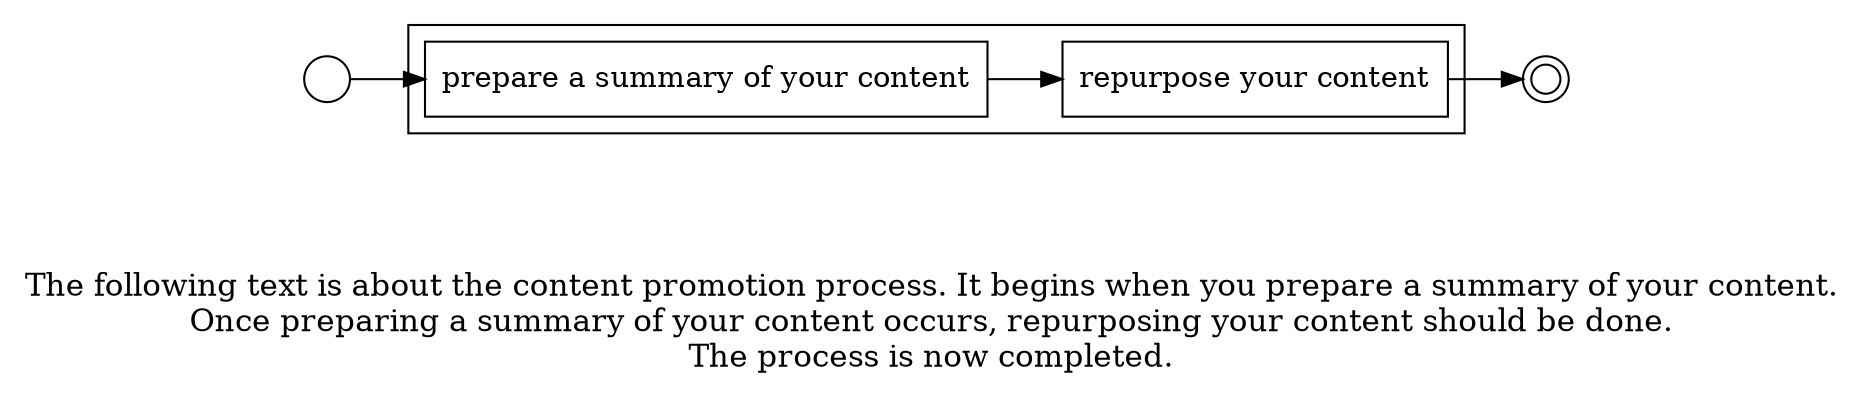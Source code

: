 digraph content_promotion_process_158 {
	graph [rankdir=LR]
	START_NODE [label="" shape=circle width=0.3]
	subgraph CLUSTER_0 {
		"prepare a summary of your content" [shape=box]
		"repurpose your content" [shape=box]
		"prepare a summary of your content" -> "repurpose your content"
	}
	START_NODE -> "prepare a summary of your content"
	END_NODE [label="" shape=doublecircle width=0.2]
	"repurpose your content" -> END_NODE
	fontsize=15 label="\n\n
The following text is about the content promotion process. It begins when you prepare a summary of your content. 
Once preparing a summary of your content occurs, repurposing your content should be done. 
The process is now completed. 
"
}
